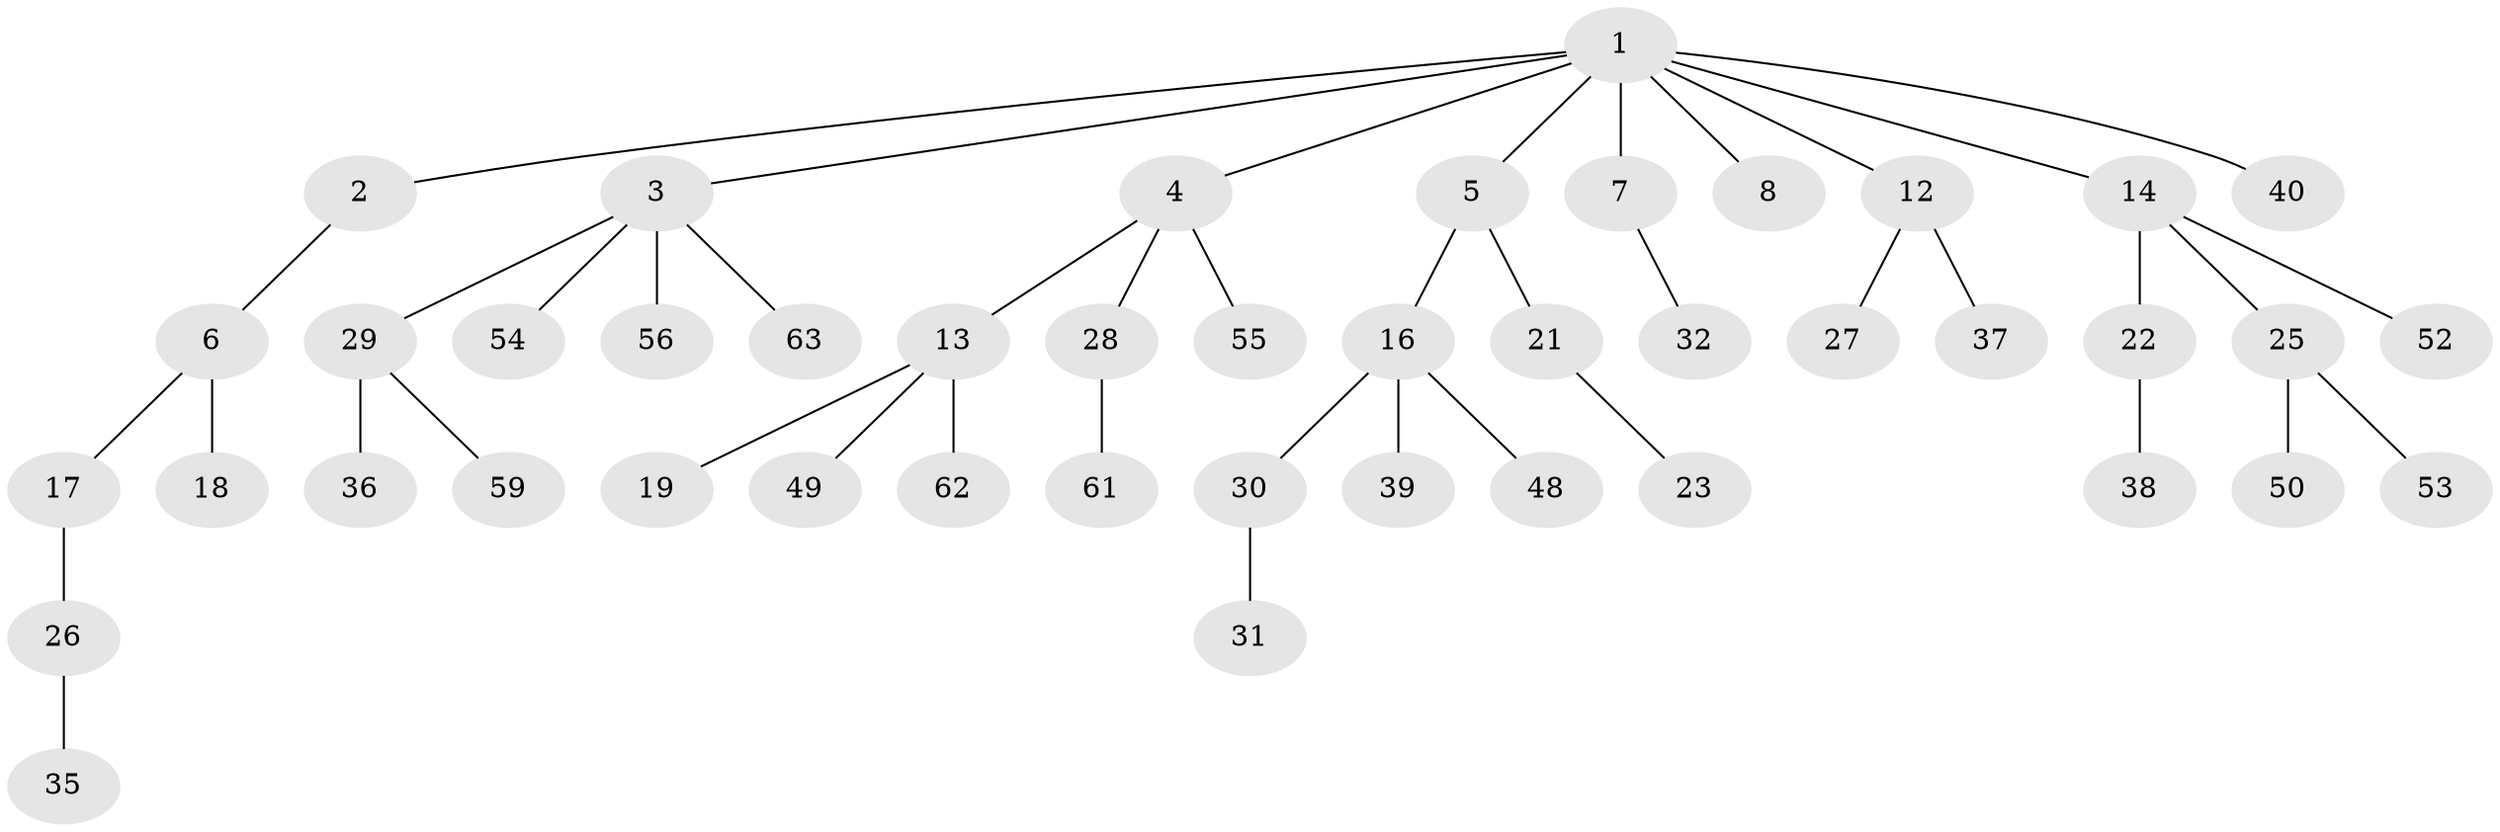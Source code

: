 // Generated by graph-tools (version 1.1) at 2025/24/03/03/25 07:24:07]
// undirected, 44 vertices, 43 edges
graph export_dot {
graph [start="1"]
  node [color=gray90,style=filled];
  1 [super="+11"];
  2 [super="+42"];
  3 [super="+15"];
  4 [super="+9"];
  5 [super="+20"];
  6 [super="+10"];
  7;
  8;
  12 [super="+24"];
  13 [super="+41"];
  14 [super="+44"];
  16 [super="+34"];
  17;
  18 [super="+33"];
  19;
  21 [super="+45"];
  22 [super="+58"];
  23 [super="+60"];
  25 [super="+51"];
  26 [super="+64"];
  27;
  28 [super="+43"];
  29 [super="+57"];
  30 [super="+47"];
  31;
  32;
  35;
  36 [super="+46"];
  37;
  38;
  39;
  40;
  48;
  49;
  50;
  52;
  53;
  54;
  55;
  56;
  59;
  61;
  62;
  63;
  1 -- 2;
  1 -- 3;
  1 -- 4;
  1 -- 5;
  1 -- 7;
  1 -- 8;
  1 -- 40;
  1 -- 12;
  1 -- 14;
  2 -- 6;
  3 -- 29;
  3 -- 56;
  3 -- 54;
  3 -- 63;
  4 -- 13;
  4 -- 55;
  4 -- 28;
  5 -- 16;
  5 -- 21;
  6 -- 17;
  6 -- 18;
  7 -- 32;
  12 -- 27;
  12 -- 37;
  13 -- 19;
  13 -- 49;
  13 -- 62;
  14 -- 22;
  14 -- 25;
  14 -- 52;
  16 -- 30;
  16 -- 39;
  16 -- 48;
  17 -- 26;
  21 -- 23;
  22 -- 38;
  25 -- 50;
  25 -- 53;
  26 -- 35;
  28 -- 61;
  29 -- 36;
  29 -- 59;
  30 -- 31;
}
